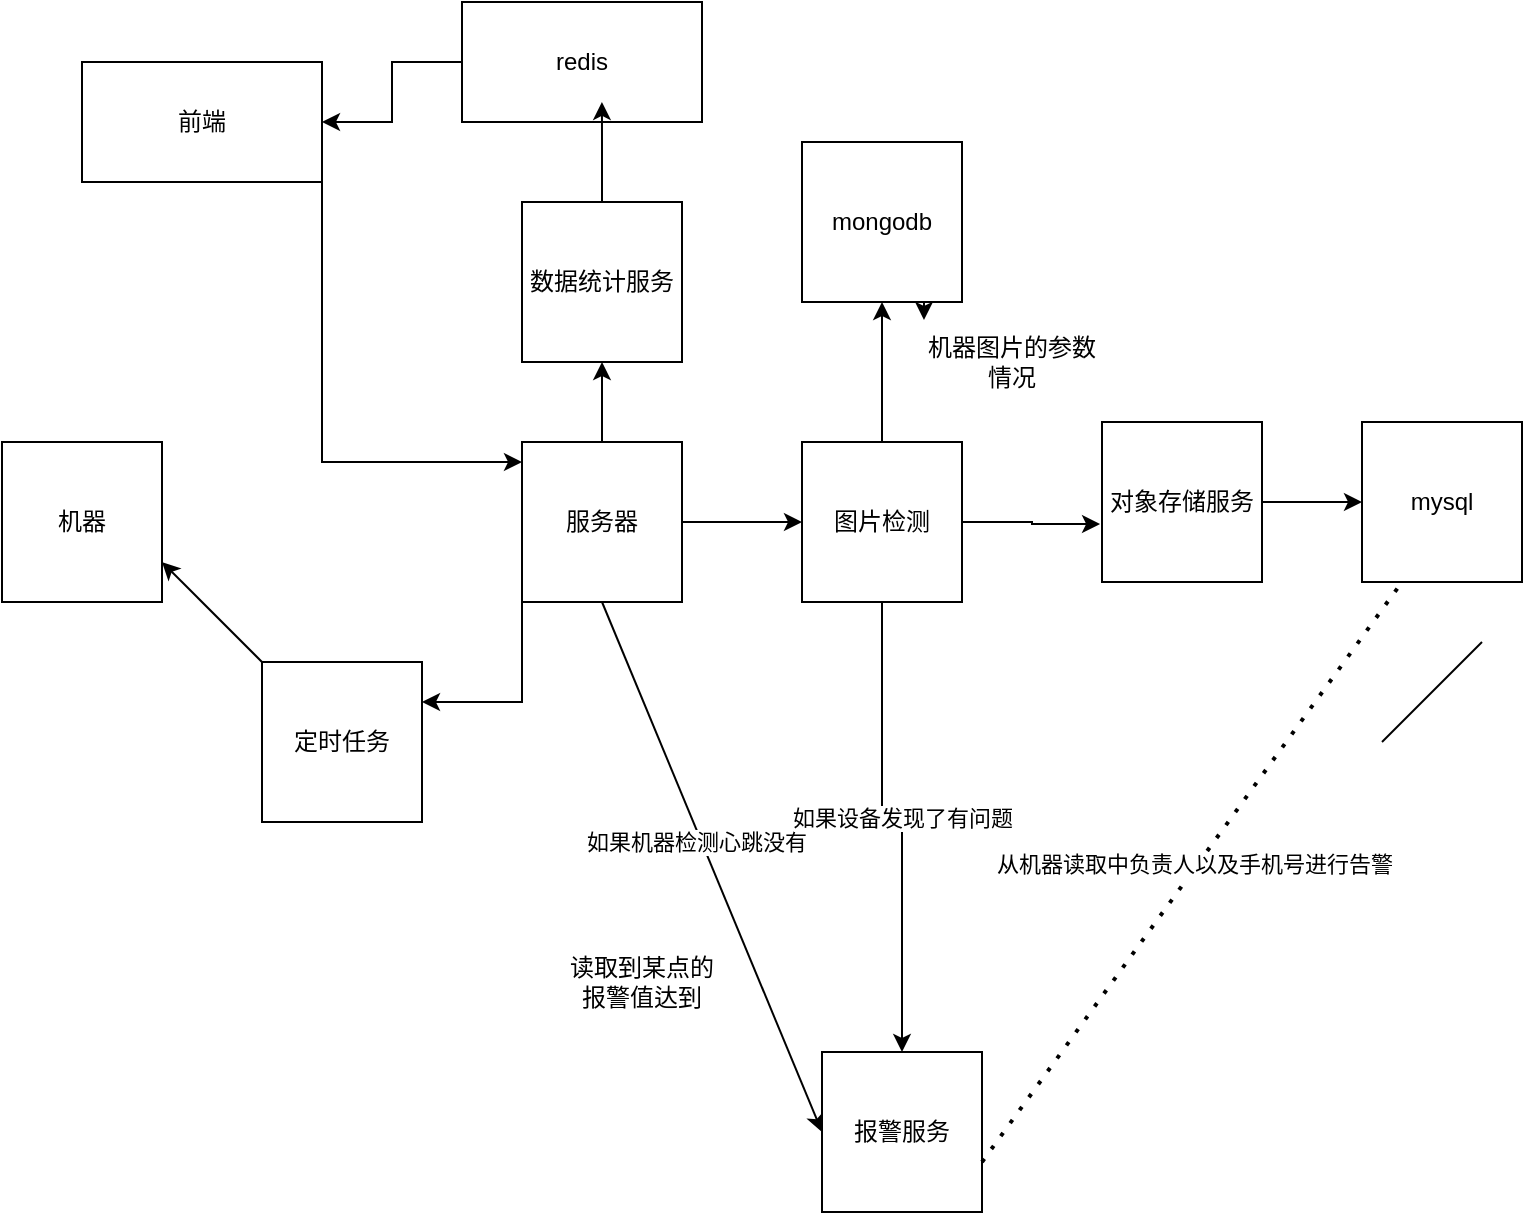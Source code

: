 <mxfile version="24.8.0">
  <diagram name="第 1 页" id="8lLwG0wIfCJ61GxavaxG">
    <mxGraphModel dx="2074" dy="1106" grid="1" gridSize="10" guides="1" tooltips="1" connect="1" arrows="1" fold="1" page="1" pageScale="1" pageWidth="827" pageHeight="1169" math="0" shadow="0">
      <root>
        <mxCell id="0" />
        <mxCell id="1" parent="0" />
        <mxCell id="9vgqnC3FgCe5wyF7lnbU-1" value="机器" style="whiteSpace=wrap;html=1;aspect=fixed;" vertex="1" parent="1">
          <mxGeometry x="40" y="240" width="80" height="80" as="geometry" />
        </mxCell>
        <mxCell id="9vgqnC3FgCe5wyF7lnbU-26" style="edgeStyle=orthogonalEdgeStyle;rounded=0;orthogonalLoop=1;jettySize=auto;html=1;exitX=1;exitY=0.5;exitDx=0;exitDy=0;entryX=0;entryY=0.5;entryDx=0;entryDy=0;" edge="1" parent="1" source="9vgqnC3FgCe5wyF7lnbU-2" target="9vgqnC3FgCe5wyF7lnbU-16">
          <mxGeometry relative="1" as="geometry" />
        </mxCell>
        <mxCell id="9vgqnC3FgCe5wyF7lnbU-27" style="rounded=0;orthogonalLoop=1;jettySize=auto;html=1;exitX=0.5;exitY=1;exitDx=0;exitDy=0;entryX=0;entryY=0.5;entryDx=0;entryDy=0;" edge="1" parent="1" source="9vgqnC3FgCe5wyF7lnbU-2" target="9vgqnC3FgCe5wyF7lnbU-19">
          <mxGeometry relative="1" as="geometry" />
        </mxCell>
        <mxCell id="9vgqnC3FgCe5wyF7lnbU-28" value="如果机器检测心跳没有" style="edgeLabel;html=1;align=center;verticalAlign=middle;resizable=0;points=[];" vertex="1" connectable="0" parent="9vgqnC3FgCe5wyF7lnbU-27">
          <mxGeometry x="-0.104" y="-4" relative="1" as="geometry">
            <mxPoint x="1" as="offset" />
          </mxGeometry>
        </mxCell>
        <mxCell id="9vgqnC3FgCe5wyF7lnbU-46" style="edgeStyle=orthogonalEdgeStyle;rounded=0;orthogonalLoop=1;jettySize=auto;html=1;exitX=0.5;exitY=0;exitDx=0;exitDy=0;entryX=0.5;entryY=1;entryDx=0;entryDy=0;" edge="1" parent="1" source="9vgqnC3FgCe5wyF7lnbU-2" target="9vgqnC3FgCe5wyF7lnbU-42">
          <mxGeometry relative="1" as="geometry" />
        </mxCell>
        <mxCell id="9vgqnC3FgCe5wyF7lnbU-53" style="edgeStyle=orthogonalEdgeStyle;rounded=0;orthogonalLoop=1;jettySize=auto;html=1;exitX=0;exitY=1;exitDx=0;exitDy=0;entryX=1;entryY=0.25;entryDx=0;entryDy=0;" edge="1" parent="1" source="9vgqnC3FgCe5wyF7lnbU-2" target="9vgqnC3FgCe5wyF7lnbU-50">
          <mxGeometry relative="1" as="geometry" />
        </mxCell>
        <mxCell id="9vgqnC3FgCe5wyF7lnbU-2" value="服务器" style="whiteSpace=wrap;html=1;aspect=fixed;" vertex="1" parent="1">
          <mxGeometry x="300" y="240" width="80" height="80" as="geometry" />
        </mxCell>
        <mxCell id="9vgqnC3FgCe5wyF7lnbU-15" style="edgeStyle=orthogonalEdgeStyle;rounded=0;orthogonalLoop=1;jettySize=auto;html=1;exitX=1;exitY=0.5;exitDx=0;exitDy=0;entryX=0;entryY=0.5;entryDx=0;entryDy=0;" edge="1" parent="1" source="9vgqnC3FgCe5wyF7lnbU-7" target="9vgqnC3FgCe5wyF7lnbU-12">
          <mxGeometry relative="1" as="geometry" />
        </mxCell>
        <mxCell id="9vgqnC3FgCe5wyF7lnbU-7" value="对象存储服务" style="whiteSpace=wrap;html=1;aspect=fixed;" vertex="1" parent="1">
          <mxGeometry x="590" y="230" width="80" height="80" as="geometry" />
        </mxCell>
        <mxCell id="9vgqnC3FgCe5wyF7lnbU-12" value="mysql" style="whiteSpace=wrap;html=1;aspect=fixed;" vertex="1" parent="1">
          <mxGeometry x="720" y="230" width="80" height="80" as="geometry" />
        </mxCell>
        <mxCell id="9vgqnC3FgCe5wyF7lnbU-20" style="edgeStyle=orthogonalEdgeStyle;rounded=0;orthogonalLoop=1;jettySize=auto;html=1;exitX=0.5;exitY=1;exitDx=0;exitDy=0;entryX=0.5;entryY=0;entryDx=0;entryDy=0;" edge="1" parent="1" source="9vgqnC3FgCe5wyF7lnbU-16" target="9vgqnC3FgCe5wyF7lnbU-19">
          <mxGeometry relative="1" as="geometry" />
        </mxCell>
        <mxCell id="9vgqnC3FgCe5wyF7lnbU-22" value="如果设备发现了有问题" style="edgeLabel;html=1;align=center;verticalAlign=middle;resizable=0;points=[];" vertex="1" connectable="0" parent="9vgqnC3FgCe5wyF7lnbU-20">
          <mxGeometry x="-0.086" y="2" relative="1" as="geometry">
            <mxPoint x="8" as="offset" />
          </mxGeometry>
        </mxCell>
        <mxCell id="9vgqnC3FgCe5wyF7lnbU-35" style="edgeStyle=orthogonalEdgeStyle;rounded=0;orthogonalLoop=1;jettySize=auto;html=1;exitX=0.5;exitY=0;exitDx=0;exitDy=0;entryX=0.5;entryY=1;entryDx=0;entryDy=0;" edge="1" parent="1" source="9vgqnC3FgCe5wyF7lnbU-16" target="9vgqnC3FgCe5wyF7lnbU-31">
          <mxGeometry relative="1" as="geometry" />
        </mxCell>
        <mxCell id="9vgqnC3FgCe5wyF7lnbU-16" value="图片检测" style="whiteSpace=wrap;html=1;aspect=fixed;" vertex="1" parent="1">
          <mxGeometry x="440" y="240" width="80" height="80" as="geometry" />
        </mxCell>
        <mxCell id="9vgqnC3FgCe5wyF7lnbU-19" value="报警服务" style="whiteSpace=wrap;html=1;aspect=fixed;" vertex="1" parent="1">
          <mxGeometry x="450" y="545" width="80" height="80" as="geometry" />
        </mxCell>
        <mxCell id="9vgqnC3FgCe5wyF7lnbU-25" style="edgeStyle=orthogonalEdgeStyle;rounded=0;orthogonalLoop=1;jettySize=auto;html=1;exitX=1;exitY=0.5;exitDx=0;exitDy=0;entryX=-0.012;entryY=0.638;entryDx=0;entryDy=0;entryPerimeter=0;" edge="1" parent="1" source="9vgqnC3FgCe5wyF7lnbU-16" target="9vgqnC3FgCe5wyF7lnbU-7">
          <mxGeometry relative="1" as="geometry" />
        </mxCell>
        <mxCell id="9vgqnC3FgCe5wyF7lnbU-29" value="" style="endArrow=none;dashed=1;html=1;dashPattern=1 3;strokeWidth=2;rounded=0;entryX=0.25;entryY=1;entryDx=0;entryDy=0;" edge="1" parent="1" target="9vgqnC3FgCe5wyF7lnbU-12">
          <mxGeometry width="50" height="50" relative="1" as="geometry">
            <mxPoint x="530" y="600" as="sourcePoint" />
            <mxPoint x="580" y="550" as="targetPoint" />
          </mxGeometry>
        </mxCell>
        <mxCell id="9vgqnC3FgCe5wyF7lnbU-30" value="从机器读取中负责人以及手机号进行告警" style="edgeLabel;html=1;align=center;verticalAlign=middle;resizable=0;points=[];" vertex="1" connectable="0" parent="9vgqnC3FgCe5wyF7lnbU-29">
          <mxGeometry x="0.021" y="2" relative="1" as="geometry">
            <mxPoint as="offset" />
          </mxGeometry>
        </mxCell>
        <mxCell id="9vgqnC3FgCe5wyF7lnbU-31" value="mongodb" style="whiteSpace=wrap;html=1;aspect=fixed;" vertex="1" parent="1">
          <mxGeometry x="440" y="90" width="80" height="80" as="geometry" />
        </mxCell>
        <mxCell id="9vgqnC3FgCe5wyF7lnbU-34" value="机器图片的参数情况" style="text;html=1;align=center;verticalAlign=middle;whiteSpace=wrap;rounded=0;" vertex="1" parent="1">
          <mxGeometry x="500" y="170" width="90" height="60" as="geometry" />
        </mxCell>
        <mxCell id="9vgqnC3FgCe5wyF7lnbU-36" style="edgeStyle=orthogonalEdgeStyle;rounded=0;orthogonalLoop=1;jettySize=auto;html=1;exitX=0;exitY=0;exitDx=0;exitDy=0;entryX=0.011;entryY=0.15;entryDx=0;entryDy=0;entryPerimeter=0;" edge="1" parent="1" source="9vgqnC3FgCe5wyF7lnbU-34" target="9vgqnC3FgCe5wyF7lnbU-34">
          <mxGeometry relative="1" as="geometry" />
        </mxCell>
        <mxCell id="9vgqnC3FgCe5wyF7lnbU-37" value="前端" style="rounded=0;whiteSpace=wrap;html=1;" vertex="1" parent="1">
          <mxGeometry x="80" y="50" width="120" height="60" as="geometry" />
        </mxCell>
        <mxCell id="9vgqnC3FgCe5wyF7lnbU-48" style="edgeStyle=orthogonalEdgeStyle;rounded=0;orthogonalLoop=1;jettySize=auto;html=1;exitX=0;exitY=0.5;exitDx=0;exitDy=0;entryX=1;entryY=0.5;entryDx=0;entryDy=0;" edge="1" parent="1" source="9vgqnC3FgCe5wyF7lnbU-40" target="9vgqnC3FgCe5wyF7lnbU-37">
          <mxGeometry relative="1" as="geometry" />
        </mxCell>
        <mxCell id="9vgqnC3FgCe5wyF7lnbU-40" value="redis" style="rounded=0;whiteSpace=wrap;html=1;" vertex="1" parent="1">
          <mxGeometry x="270" y="20" width="120" height="60" as="geometry" />
        </mxCell>
        <mxCell id="9vgqnC3FgCe5wyF7lnbU-42" value="数据统计服务" style="whiteSpace=wrap;html=1;aspect=fixed;" vertex="1" parent="1">
          <mxGeometry x="300" y="120" width="80" height="80" as="geometry" />
        </mxCell>
        <mxCell id="9vgqnC3FgCe5wyF7lnbU-45" style="edgeStyle=orthogonalEdgeStyle;rounded=0;orthogonalLoop=1;jettySize=auto;html=1;exitX=1;exitY=1;exitDx=0;exitDy=0;entryX=0;entryY=0.125;entryDx=0;entryDy=0;entryPerimeter=0;" edge="1" parent="1" source="9vgqnC3FgCe5wyF7lnbU-37" target="9vgqnC3FgCe5wyF7lnbU-2">
          <mxGeometry relative="1" as="geometry" />
        </mxCell>
        <mxCell id="9vgqnC3FgCe5wyF7lnbU-47" style="edgeStyle=orthogonalEdgeStyle;rounded=0;orthogonalLoop=1;jettySize=auto;html=1;exitX=0.5;exitY=0;exitDx=0;exitDy=0;entryX=0.583;entryY=0.833;entryDx=0;entryDy=0;entryPerimeter=0;" edge="1" parent="1" source="9vgqnC3FgCe5wyF7lnbU-42" target="9vgqnC3FgCe5wyF7lnbU-40">
          <mxGeometry relative="1" as="geometry">
            <Array as="points">
              <mxPoint x="340" y="90" />
              <mxPoint x="340" y="90" />
            </Array>
          </mxGeometry>
        </mxCell>
        <mxCell id="9vgqnC3FgCe5wyF7lnbU-49" value="读取到某点的报警值达到" style="text;html=1;align=center;verticalAlign=middle;whiteSpace=wrap;rounded=0;" vertex="1" parent="1">
          <mxGeometry x="320" y="480" width="80" height="60" as="geometry" />
        </mxCell>
        <mxCell id="9vgqnC3FgCe5wyF7lnbU-54" style="rounded=0;orthogonalLoop=1;jettySize=auto;html=1;exitX=0;exitY=0;exitDx=0;exitDy=0;entryX=1;entryY=0.75;entryDx=0;entryDy=0;" edge="1" parent="1" source="9vgqnC3FgCe5wyF7lnbU-50" target="9vgqnC3FgCe5wyF7lnbU-1">
          <mxGeometry relative="1" as="geometry" />
        </mxCell>
        <mxCell id="9vgqnC3FgCe5wyF7lnbU-50" value="定时任务" style="whiteSpace=wrap;html=1;aspect=fixed;" vertex="1" parent="1">
          <mxGeometry x="170" y="350" width="80" height="80" as="geometry" />
        </mxCell>
        <mxCell id="9vgqnC3FgCe5wyF7lnbU-51" value="" style="endArrow=none;html=1;rounded=0;" edge="1" parent="1">
          <mxGeometry width="50" height="50" relative="1" as="geometry">
            <mxPoint x="730" y="390" as="sourcePoint" />
            <mxPoint x="780" y="340" as="targetPoint" />
          </mxGeometry>
        </mxCell>
      </root>
    </mxGraphModel>
  </diagram>
</mxfile>
